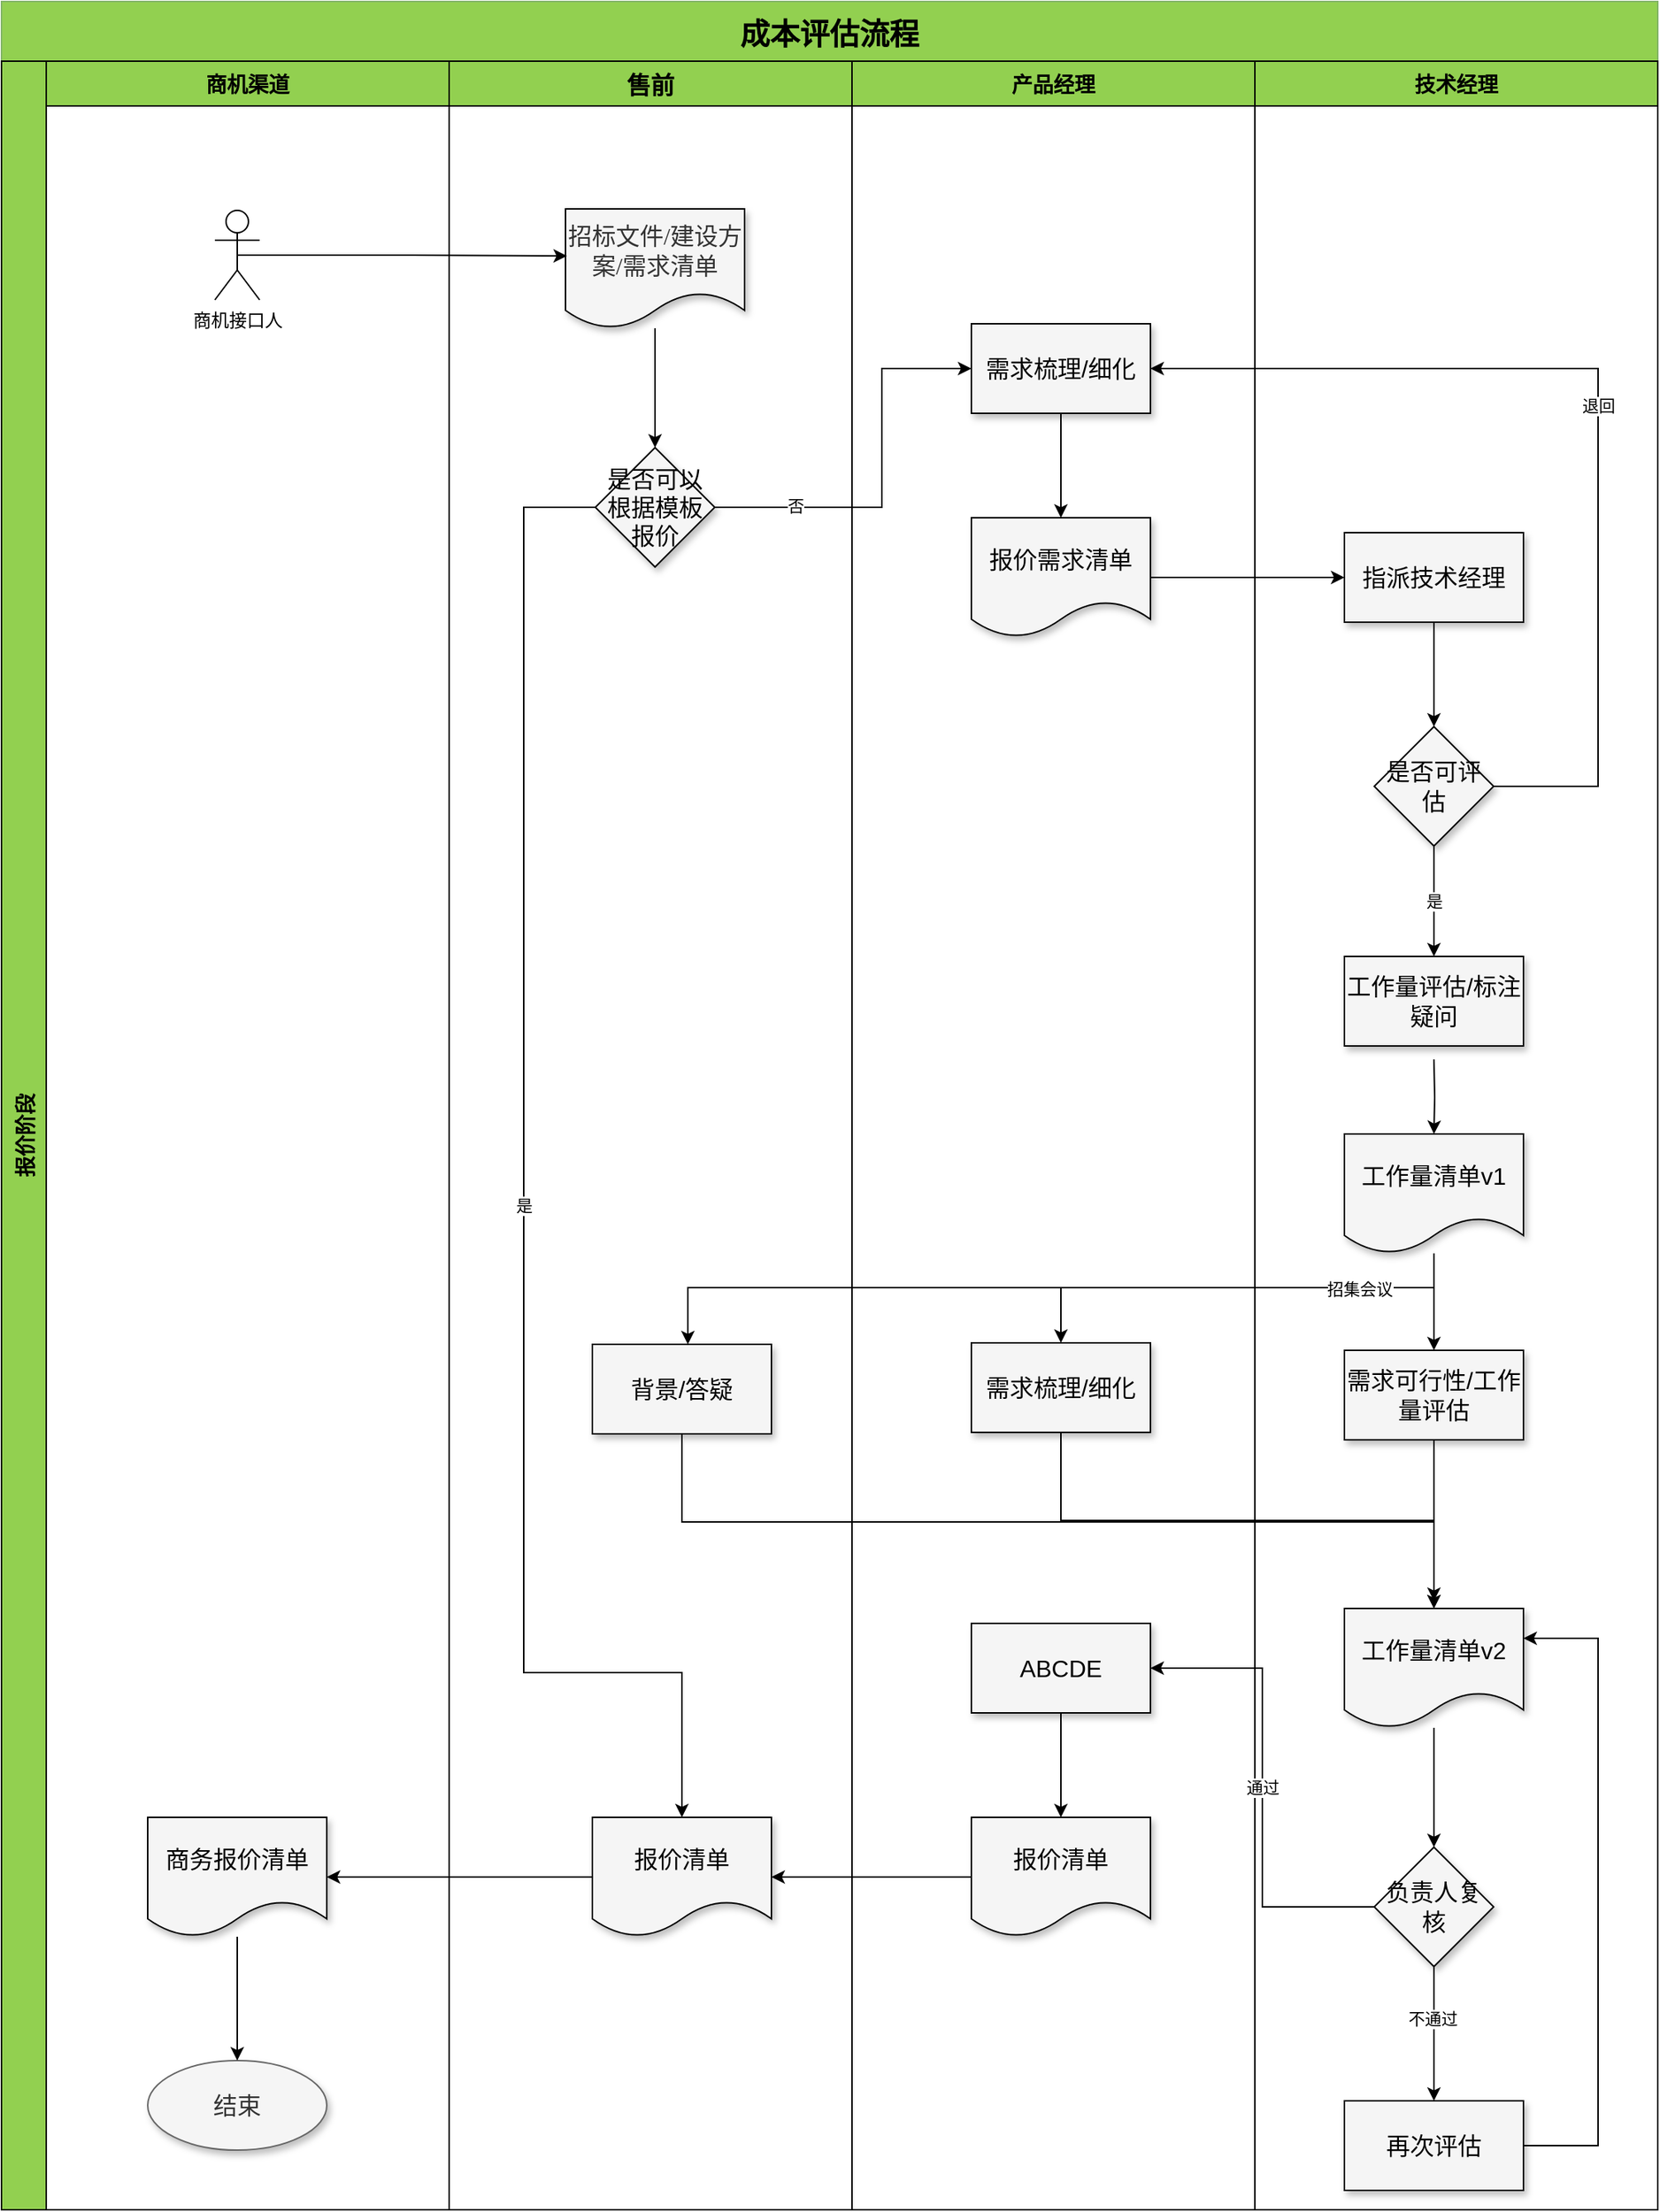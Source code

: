 <mxfile version="21.3.7" type="github">
  <diagram id="Nbi2OOFG4A7icGLgDpQb" name="第 1 页">
    <mxGraphModel dx="2261" dy="716" grid="1" gridSize="10" guides="1" tooltips="1" connect="1" arrows="1" fold="1" page="1" pageScale="1" pageWidth="827" pageHeight="1169" background="none" math="0" shadow="0">
      <root>
        <mxCell id="0" />
        <mxCell id="1" parent="0" />
        <mxCell id="kk27pRFW-uQP8ShshRhL-2" value="成本评估流程" style="swimlane;childLayout=stackLayout;resizeParent=1;resizeParentMax=0;horizontal=1;startSize=40;horizontalStack=0;fillColor=#92D050;strokeColor=#82b366;fontSize=20;spacingTop=4;spacingBottom=4;swimlaneFillColor=none;arcSize=15;perimeterSpacing=0;gradientColor=none;spacing=2;" parent="1" vertex="1">
          <mxGeometry x="-460" y="50" width="1110" height="1480" as="geometry">
            <mxRectangle x="220" y="250" width="100" height="30" as="alternateBounds" />
          </mxGeometry>
        </mxCell>
        <mxCell id="kk27pRFW-uQP8ShshRhL-3" value="报价阶段" style="swimlane;startSize=30;horizontal=0;fillColor=#92D050;fontSize=14;" parent="kk27pRFW-uQP8ShshRhL-2" vertex="1">
          <mxGeometry y="40" width="1110" height="1440" as="geometry" />
        </mxCell>
        <mxCell id="OawIMf_CP--zUOg47wnV-12" value="商机渠道" style="swimlane;startSize=30;fillColor=#92D050;fontSize=14;" parent="kk27pRFW-uQP8ShshRhL-3" vertex="1">
          <mxGeometry x="30" width="270" height="1440" as="geometry" />
        </mxCell>
        <mxCell id="o-PrR6LjQrGRHSx2saqF-1" value="商机接口人" style="shape=umlActor;verticalLabelPosition=bottom;verticalAlign=top;html=1;outlineConnect=0;" parent="OawIMf_CP--zUOg47wnV-12" vertex="1">
          <mxGeometry x="113" y="100" width="30" height="60" as="geometry" />
        </mxCell>
        <mxCell id="OPbE7t7HaxnLKORAEwCf-90" value="&lt;font data-font-src=&quot;https://fonts.cdnfonts.com/s/62899/chinese.msyh.woff&quot; face=&quot;Microsoft YaHei-2&quot; style=&quot;font-size: 16px;&quot;&gt;结束&lt;/font&gt;" style="ellipse;whiteSpace=wrap;html=1;shadow=1;sketch=0;fillColor=#f5f5f5;fontColor=#333333;strokeColor=#666666;" parent="OawIMf_CP--zUOg47wnV-12" vertex="1">
          <mxGeometry x="68" y="1340" width="120" height="60" as="geometry" />
        </mxCell>
        <mxCell id="RGuSKZrV8s-vLj_V1h9Q-22" value="" style="edgeStyle=orthogonalEdgeStyle;rounded=0;orthogonalLoop=1;jettySize=auto;html=1;" parent="OawIMf_CP--zUOg47wnV-12" source="RGuSKZrV8s-vLj_V1h9Q-18" target="OPbE7t7HaxnLKORAEwCf-90" edge="1">
          <mxGeometry relative="1" as="geometry" />
        </mxCell>
        <mxCell id="RGuSKZrV8s-vLj_V1h9Q-18" value="商务报价清单" style="shape=document;whiteSpace=wrap;html=1;boundedLbl=1;fontSize=16;fillColor=#F5F5F5;fontColor=#000000;shadow=1;sketch=0;" parent="OawIMf_CP--zUOg47wnV-12" vertex="1">
          <mxGeometry x="68" y="1177" width="120" height="80" as="geometry" />
        </mxCell>
        <mxCell id="OawIMf_CP--zUOg47wnV-13" value="技术经理" style="swimlane;fillColor=#92D050;fontSize=14;startSize=30;" parent="kk27pRFW-uQP8ShshRhL-3" vertex="1">
          <mxGeometry x="840" width="270" height="1440" as="geometry" />
        </mxCell>
        <mxCell id="U5idlx-Z1bSeRHIKyn_E-6" value="" style="edgeStyle=orthogonalEdgeStyle;rounded=0;orthogonalLoop=1;jettySize=auto;html=1;" edge="1" parent="OawIMf_CP--zUOg47wnV-13" source="fmweD9lnvznt-FNgvz4t-3" target="U5idlx-Z1bSeRHIKyn_E-5">
          <mxGeometry relative="1" as="geometry" />
        </mxCell>
        <mxCell id="fmweD9lnvznt-FNgvz4t-3" value="工作量清单v2" style="shape=document;whiteSpace=wrap;html=1;boundedLbl=1;fontSize=16;fillColor=#F5F5F5;fontColor=#000000;shadow=1;sketch=0;" parent="OawIMf_CP--zUOg47wnV-13" vertex="1">
          <mxGeometry x="60" y="1037" width="120" height="80" as="geometry" />
        </mxCell>
        <mxCell id="U5idlx-Z1bSeRHIKyn_E-2" value="" style="edgeStyle=orthogonalEdgeStyle;rounded=0;orthogonalLoop=1;jettySize=auto;html=1;" edge="1" parent="OawIMf_CP--zUOg47wnV-13" source="RGuSKZrV8s-vLj_V1h9Q-4" target="U5idlx-Z1bSeRHIKyn_E-1">
          <mxGeometry relative="1" as="geometry" />
        </mxCell>
        <mxCell id="RGuSKZrV8s-vLj_V1h9Q-4" value="指派技术经理" style="whiteSpace=wrap;html=1;fillColor=#F5F5F5;fontColor=#000000;shadow=1;sketch=0;fontSize=16;" parent="OawIMf_CP--zUOg47wnV-13" vertex="1">
          <mxGeometry x="60" y="316" width="120" height="60" as="geometry" />
        </mxCell>
        <mxCell id="RGuSKZrV8s-vLj_V1h9Q-9" value="" style="edgeStyle=orthogonalEdgeStyle;rounded=0;orthogonalLoop=1;jettySize=auto;html=1;" parent="OawIMf_CP--zUOg47wnV-13" target="RGuSKZrV8s-vLj_V1h9Q-8" edge="1">
          <mxGeometry relative="1" as="geometry">
            <mxPoint x="120" y="669" as="sourcePoint" />
          </mxGeometry>
        </mxCell>
        <mxCell id="RGuSKZrV8s-vLj_V1h9Q-6" value="工作量评估/标注疑问" style="whiteSpace=wrap;html=1;fontSize=16;fillColor=#F5F5F5;fontColor=#000000;shadow=1;sketch=0;" parent="OawIMf_CP--zUOg47wnV-13" vertex="1">
          <mxGeometry x="60" y="600" width="120" height="60" as="geometry" />
        </mxCell>
        <mxCell id="RGuSKZrV8s-vLj_V1h9Q-8" value="工作量清单v1" style="shape=document;whiteSpace=wrap;html=1;boundedLbl=1;fontSize=16;fillColor=#F5F5F5;fontColor=#000000;shadow=1;sketch=0;" parent="OawIMf_CP--zUOg47wnV-13" vertex="1">
          <mxGeometry x="60" y="719" width="120" height="80" as="geometry" />
        </mxCell>
        <mxCell id="U5idlx-Z1bSeRHIKyn_E-4" value="是" style="edgeStyle=orthogonalEdgeStyle;rounded=0;orthogonalLoop=1;jettySize=auto;html=1;exitX=0.5;exitY=1;exitDx=0;exitDy=0;entryX=0.5;entryY=0;entryDx=0;entryDy=0;" edge="1" parent="OawIMf_CP--zUOg47wnV-13" source="U5idlx-Z1bSeRHIKyn_E-1" target="RGuSKZrV8s-vLj_V1h9Q-6">
          <mxGeometry relative="1" as="geometry" />
        </mxCell>
        <mxCell id="U5idlx-Z1bSeRHIKyn_E-1" value="是否可评估" style="rhombus;whiteSpace=wrap;html=1;fontSize=16;fillColor=#F5F5F5;fontColor=#000000;shadow=1;sketch=0;" vertex="1" parent="OawIMf_CP--zUOg47wnV-13">
          <mxGeometry x="80" y="446" width="80" height="80" as="geometry" />
        </mxCell>
        <mxCell id="U5idlx-Z1bSeRHIKyn_E-8" value="" style="edgeStyle=orthogonalEdgeStyle;rounded=0;orthogonalLoop=1;jettySize=auto;html=1;" edge="1" parent="OawIMf_CP--zUOg47wnV-13" source="U5idlx-Z1bSeRHIKyn_E-5" target="U5idlx-Z1bSeRHIKyn_E-7">
          <mxGeometry relative="1" as="geometry" />
        </mxCell>
        <mxCell id="U5idlx-Z1bSeRHIKyn_E-10" value="不通过" style="edgeLabel;html=1;align=center;verticalAlign=middle;resizable=0;points=[];" vertex="1" connectable="0" parent="U5idlx-Z1bSeRHIKyn_E-8">
          <mxGeometry x="-0.233" y="-1" relative="1" as="geometry">
            <mxPoint as="offset" />
          </mxGeometry>
        </mxCell>
        <mxCell id="U5idlx-Z1bSeRHIKyn_E-5" value="负责人复核" style="rhombus;whiteSpace=wrap;html=1;fontSize=16;fillColor=#F5F5F5;fontColor=#000000;shadow=1;sketch=0;" vertex="1" parent="OawIMf_CP--zUOg47wnV-13">
          <mxGeometry x="80" y="1197" width="80" height="80" as="geometry" />
        </mxCell>
        <mxCell id="U5idlx-Z1bSeRHIKyn_E-9" style="edgeStyle=orthogonalEdgeStyle;rounded=0;orthogonalLoop=1;jettySize=auto;html=1;exitX=1;exitY=0.5;exitDx=0;exitDy=0;entryX=1;entryY=0.25;entryDx=0;entryDy=0;" edge="1" parent="OawIMf_CP--zUOg47wnV-13" source="U5idlx-Z1bSeRHIKyn_E-7" target="fmweD9lnvznt-FNgvz4t-3">
          <mxGeometry relative="1" as="geometry">
            <Array as="points">
              <mxPoint x="230" y="1397" />
              <mxPoint x="230" y="1057" />
            </Array>
          </mxGeometry>
        </mxCell>
        <mxCell id="U5idlx-Z1bSeRHIKyn_E-7" value="再次评估" style="whiteSpace=wrap;html=1;fontSize=16;fillColor=#F5F5F5;fontColor=#000000;shadow=1;sketch=0;" vertex="1" parent="OawIMf_CP--zUOg47wnV-13">
          <mxGeometry x="60" y="1367" width="120" height="60" as="geometry" />
        </mxCell>
        <mxCell id="OawIMf_CP--zUOg47wnV-14" value="售前" style="swimlane;startSize=30;fillColor=#92D050;fontSize=16;fontColor=#000000;" parent="kk27pRFW-uQP8ShshRhL-3" vertex="1">
          <mxGeometry x="300" width="270" height="1440" as="geometry" />
        </mxCell>
        <mxCell id="RGuSKZrV8s-vLj_V1h9Q-2" value="" style="edgeStyle=orthogonalEdgeStyle;rounded=0;orthogonalLoop=1;jettySize=auto;html=1;" parent="OawIMf_CP--zUOg47wnV-14" source="OawIMf_CP--zUOg47wnV-247" target="RGuSKZrV8s-vLj_V1h9Q-1" edge="1">
          <mxGeometry relative="1" as="geometry" />
        </mxCell>
        <mxCell id="OawIMf_CP--zUOg47wnV-247" value="&lt;font face=&quot;Microsoft YaHei-2&quot; data-font-src=&quot;https://fonts.cdnfonts.com/s/62899/chinese.msyh.woff&quot; style=&quot;font-size: 16px;&quot; color=&quot;#333333&quot;&gt;招标文件/建设方案/需求清单&lt;/font&gt;" style="shape=document;whiteSpace=wrap;html=1;boundedLbl=1;shadow=1;sketch=0;fontSize=12;fontColor=#FFC000;fillColor=#F5F5F5;" parent="OawIMf_CP--zUOg47wnV-14" vertex="1">
          <mxGeometry x="78" y="99" width="120" height="80" as="geometry" />
        </mxCell>
        <mxCell id="fmweD9lnvznt-FNgvz4t-6" style="edgeStyle=orthogonalEdgeStyle;rounded=0;orthogonalLoop=1;jettySize=auto;html=1;exitX=0.5;exitY=1;exitDx=0;exitDy=0;" parent="OawIMf_CP--zUOg47wnV-14" edge="1">
          <mxGeometry relative="1" as="geometry">
            <mxPoint x="660" y="1032" as="targetPoint" />
            <mxPoint x="156" y="919" as="sourcePoint" />
            <Array as="points">
              <mxPoint x="156" y="979" />
              <mxPoint x="660" y="979" />
            </Array>
          </mxGeometry>
        </mxCell>
        <mxCell id="o-PrR6LjQrGRHSx2saqF-11" value="背景/答疑" style="whiteSpace=wrap;html=1;fontSize=16;fillColor=#F5F5F5;fontColor=#000000;shadow=1;sketch=0;" parent="OawIMf_CP--zUOg47wnV-14" vertex="1">
          <mxGeometry x="96" y="860" width="120" height="60" as="geometry" />
        </mxCell>
        <mxCell id="RGuSKZrV8s-vLj_V1h9Q-23" value="是" style="edgeStyle=orthogonalEdgeStyle;rounded=0;orthogonalLoop=1;jettySize=auto;html=1;exitX=0;exitY=0.5;exitDx=0;exitDy=0;entryX=0.5;entryY=0;entryDx=0;entryDy=0;" parent="OawIMf_CP--zUOg47wnV-14" source="RGuSKZrV8s-vLj_V1h9Q-1" target="RGuSKZrV8s-vLj_V1h9Q-16" edge="1">
          <mxGeometry relative="1" as="geometry">
            <Array as="points">
              <mxPoint x="50" y="299" />
              <mxPoint x="50" y="1080" />
              <mxPoint x="156" y="1080" />
            </Array>
          </mxGeometry>
        </mxCell>
        <mxCell id="RGuSKZrV8s-vLj_V1h9Q-1" value="是否可以根据模板报价" style="rhombus;whiteSpace=wrap;html=1;fillColor=#F5F5F5;fontColor=#000000;shadow=1;sketch=0;fontSize=16;" parent="OawIMf_CP--zUOg47wnV-14" vertex="1">
          <mxGeometry x="98" y="259" width="80" height="80" as="geometry" />
        </mxCell>
        <mxCell id="RGuSKZrV8s-vLj_V1h9Q-16" value="报价清单" style="shape=document;whiteSpace=wrap;html=1;boundedLbl=1;fontSize=16;fillColor=#F5F5F5;fontColor=#000000;shadow=1;sketch=0;" parent="OawIMf_CP--zUOg47wnV-14" vertex="1">
          <mxGeometry x="96" y="1177" width="120" height="80" as="geometry" />
        </mxCell>
        <mxCell id="OPbE7t7HaxnLKORAEwCf-74" value="产品经理" style="swimlane;fillColor=#92D050;fontSize=14;startSize=30;" parent="kk27pRFW-uQP8ShshRhL-3" vertex="1">
          <mxGeometry x="570" width="270" height="1440" as="geometry" />
        </mxCell>
        <mxCell id="o-PrR6LjQrGRHSx2saqF-6" value="需求梳理/细化" style="whiteSpace=wrap;html=1;fillColor=#F5F5F5;fontColor=#000000;shadow=1;sketch=0;fontSize=16;" parent="OPbE7t7HaxnLKORAEwCf-74" vertex="1">
          <mxGeometry x="80" y="176" width="120" height="60" as="geometry" />
        </mxCell>
        <mxCell id="o-PrR6LjQrGRHSx2saqF-15" value="" style="edgeStyle=orthogonalEdgeStyle;rounded=0;orthogonalLoop=1;jettySize=auto;html=1;" parent="OPbE7t7HaxnLKORAEwCf-74" target="o-PrR6LjQrGRHSx2saqF-14" edge="1">
          <mxGeometry relative="1" as="geometry">
            <mxPoint x="390" y="802" as="sourcePoint" />
            <Array as="points">
              <mxPoint x="390" y="822" />
              <mxPoint x="140" y="822" />
            </Array>
          </mxGeometry>
        </mxCell>
        <mxCell id="o-PrR6LjQrGRHSx2saqF-9" value="报价需求清单" style="shape=document;whiteSpace=wrap;html=1;boundedLbl=1;fontSize=16;fillColor=#F5F5F5;fontColor=#000000;shadow=1;sketch=0;" parent="OPbE7t7HaxnLKORAEwCf-74" vertex="1">
          <mxGeometry x="80" y="306" width="120" height="80" as="geometry" />
        </mxCell>
        <mxCell id="o-PrR6LjQrGRHSx2saqF-10" value="" style="edgeStyle=orthogonalEdgeStyle;rounded=0;orthogonalLoop=1;jettySize=auto;html=1;" parent="OPbE7t7HaxnLKORAEwCf-74" source="o-PrR6LjQrGRHSx2saqF-6" target="o-PrR6LjQrGRHSx2saqF-9" edge="1">
          <mxGeometry relative="1" as="geometry" />
        </mxCell>
        <mxCell id="o-PrR6LjQrGRHSx2saqF-14" value="需求梳理/细化" style="whiteSpace=wrap;html=1;fontSize=16;fillColor=#F5F5F5;fontColor=#000000;shadow=1;sketch=0;" parent="OPbE7t7HaxnLKORAEwCf-74" vertex="1">
          <mxGeometry x="80" y="859" width="120" height="60" as="geometry" />
        </mxCell>
        <mxCell id="o-PrR6LjQrGRHSx2saqF-16" value="需求可行性/工作量评估" style="whiteSpace=wrap;html=1;fontSize=16;fillColor=#F5F5F5;fontColor=#000000;shadow=1;sketch=0;" parent="OPbE7t7HaxnLKORAEwCf-74" vertex="1">
          <mxGeometry x="330" y="864" width="120" height="60" as="geometry" />
        </mxCell>
        <mxCell id="RGuSKZrV8s-vLj_V1h9Q-14" value="" style="edgeStyle=orthogonalEdgeStyle;rounded=0;orthogonalLoop=1;jettySize=auto;html=1;" parent="OPbE7t7HaxnLKORAEwCf-74" source="RGuSKZrV8s-vLj_V1h9Q-11" target="RGuSKZrV8s-vLj_V1h9Q-13" edge="1">
          <mxGeometry relative="1" as="geometry" />
        </mxCell>
        <mxCell id="RGuSKZrV8s-vLj_V1h9Q-11" value="ABCDE" style="whiteSpace=wrap;html=1;fontSize=16;fillColor=#F5F5F5;fontColor=#000000;shadow=1;sketch=0;" parent="OPbE7t7HaxnLKORAEwCf-74" vertex="1">
          <mxGeometry x="80" y="1047" width="120" height="60" as="geometry" />
        </mxCell>
        <mxCell id="RGuSKZrV8s-vLj_V1h9Q-13" value="报价清单" style="shape=document;whiteSpace=wrap;html=1;boundedLbl=1;fontSize=16;fillColor=#F5F5F5;fontColor=#000000;shadow=1;sketch=0;" parent="OPbE7t7HaxnLKORAEwCf-74" vertex="1">
          <mxGeometry x="80" y="1177" width="120" height="80" as="geometry" />
        </mxCell>
        <mxCell id="o-PrR6LjQrGRHSx2saqF-8" style="edgeStyle=orthogonalEdgeStyle;rounded=0;orthogonalLoop=1;jettySize=auto;html=1;exitX=0.5;exitY=0.5;exitDx=0;exitDy=0;exitPerimeter=0;entryX=0.008;entryY=0.394;entryDx=0;entryDy=0;entryPerimeter=0;" parent="kk27pRFW-uQP8ShshRhL-3" source="o-PrR6LjQrGRHSx2saqF-1" target="OawIMf_CP--zUOg47wnV-247" edge="1">
          <mxGeometry relative="1" as="geometry" />
        </mxCell>
        <mxCell id="o-PrR6LjQrGRHSx2saqF-7" value="" style="edgeStyle=orthogonalEdgeStyle;rounded=0;orthogonalLoop=1;jettySize=auto;html=1;exitX=1;exitY=0.5;exitDx=0;exitDy=0;" parent="kk27pRFW-uQP8ShshRhL-3" source="RGuSKZrV8s-vLj_V1h9Q-1" target="o-PrR6LjQrGRHSx2saqF-6" edge="1">
          <mxGeometry relative="1" as="geometry">
            <Array as="points">
              <mxPoint x="590" y="299" />
              <mxPoint x="590" y="206" />
            </Array>
          </mxGeometry>
        </mxCell>
        <mxCell id="RGuSKZrV8s-vLj_V1h9Q-3" value="否" style="edgeLabel;html=1;align=center;verticalAlign=middle;resizable=0;points=[];" parent="o-PrR6LjQrGRHSx2saqF-7" vertex="1" connectable="0">
          <mxGeometry x="-0.593" y="1" relative="1" as="geometry">
            <mxPoint as="offset" />
          </mxGeometry>
        </mxCell>
        <mxCell id="o-PrR6LjQrGRHSx2saqF-13" value="" style="edgeStyle=orthogonalEdgeStyle;rounded=0;orthogonalLoop=1;jettySize=auto;html=1;" parent="kk27pRFW-uQP8ShshRhL-3" target="o-PrR6LjQrGRHSx2saqF-11" edge="1">
          <mxGeometry relative="1" as="geometry">
            <Array as="points">
              <mxPoint x="960" y="822" />
              <mxPoint x="460" y="822" />
            </Array>
            <mxPoint x="960" y="802" as="sourcePoint" />
          </mxGeometry>
        </mxCell>
        <mxCell id="o-PrR6LjQrGRHSx2saqF-18" value="招集会议" style="edgeLabel;html=1;align=center;verticalAlign=middle;resizable=0;points=[];" parent="o-PrR6LjQrGRHSx2saqF-13" vertex="1" connectable="0">
          <mxGeometry x="-0.748" y="1" relative="1" as="geometry">
            <mxPoint as="offset" />
          </mxGeometry>
        </mxCell>
        <mxCell id="fmweD9lnvznt-FNgvz4t-4" value="" style="edgeStyle=orthogonalEdgeStyle;rounded=0;orthogonalLoop=1;jettySize=auto;html=1;" parent="kk27pRFW-uQP8ShshRhL-3" source="o-PrR6LjQrGRHSx2saqF-16" target="fmweD9lnvznt-FNgvz4t-3" edge="1">
          <mxGeometry relative="1" as="geometry" />
        </mxCell>
        <mxCell id="fmweD9lnvznt-FNgvz4t-5" style="edgeStyle=orthogonalEdgeStyle;rounded=0;orthogonalLoop=1;jettySize=auto;html=1;exitX=0.5;exitY=1;exitDx=0;exitDy=0;entryX=0.5;entryY=0;entryDx=0;entryDy=0;" parent="kk27pRFW-uQP8ShshRhL-3" source="o-PrR6LjQrGRHSx2saqF-14" target="fmweD9lnvznt-FNgvz4t-3" edge="1">
          <mxGeometry relative="1" as="geometry" />
        </mxCell>
        <mxCell id="RGuSKZrV8s-vLj_V1h9Q-5" style="edgeStyle=orthogonalEdgeStyle;rounded=0;orthogonalLoop=1;jettySize=auto;html=1;exitX=1;exitY=0.5;exitDx=0;exitDy=0;entryX=0;entryY=0.5;entryDx=0;entryDy=0;" parent="kk27pRFW-uQP8ShshRhL-3" source="o-PrR6LjQrGRHSx2saqF-9" target="RGuSKZrV8s-vLj_V1h9Q-4" edge="1">
          <mxGeometry relative="1" as="geometry" />
        </mxCell>
        <mxCell id="RGuSKZrV8s-vLj_V1h9Q-10" value="" style="edgeStyle=orthogonalEdgeStyle;rounded=0;orthogonalLoop=1;jettySize=auto;html=1;" parent="kk27pRFW-uQP8ShshRhL-3" source="RGuSKZrV8s-vLj_V1h9Q-8" target="o-PrR6LjQrGRHSx2saqF-16" edge="1">
          <mxGeometry relative="1" as="geometry" />
        </mxCell>
        <mxCell id="RGuSKZrV8s-vLj_V1h9Q-12" value="通过" style="edgeStyle=orthogonalEdgeStyle;rounded=0;orthogonalLoop=1;jettySize=auto;html=1;exitX=0;exitY=0.5;exitDx=0;exitDy=0;entryX=1;entryY=0.5;entryDx=0;entryDy=0;" parent="kk27pRFW-uQP8ShshRhL-3" source="U5idlx-Z1bSeRHIKyn_E-5" target="RGuSKZrV8s-vLj_V1h9Q-11" edge="1">
          <mxGeometry relative="1" as="geometry" />
        </mxCell>
        <mxCell id="RGuSKZrV8s-vLj_V1h9Q-17" style="edgeStyle=orthogonalEdgeStyle;rounded=0;orthogonalLoop=1;jettySize=auto;html=1;exitX=0;exitY=0.5;exitDx=0;exitDy=0;entryX=1;entryY=0.5;entryDx=0;entryDy=0;" parent="kk27pRFW-uQP8ShshRhL-3" source="RGuSKZrV8s-vLj_V1h9Q-13" target="RGuSKZrV8s-vLj_V1h9Q-16" edge="1">
          <mxGeometry relative="1" as="geometry" />
        </mxCell>
        <mxCell id="RGuSKZrV8s-vLj_V1h9Q-19" style="edgeStyle=orthogonalEdgeStyle;rounded=0;orthogonalLoop=1;jettySize=auto;html=1;exitX=0;exitY=0.5;exitDx=0;exitDy=0;" parent="kk27pRFW-uQP8ShshRhL-3" source="RGuSKZrV8s-vLj_V1h9Q-16" target="RGuSKZrV8s-vLj_V1h9Q-18" edge="1">
          <mxGeometry relative="1" as="geometry" />
        </mxCell>
        <mxCell id="U5idlx-Z1bSeRHIKyn_E-3" value="退回" style="edgeStyle=orthogonalEdgeStyle;rounded=0;orthogonalLoop=1;jettySize=auto;html=1;exitX=1;exitY=0.5;exitDx=0;exitDy=0;entryX=1;entryY=0.5;entryDx=0;entryDy=0;" edge="1" parent="kk27pRFW-uQP8ShshRhL-3" source="U5idlx-Z1bSeRHIKyn_E-1" target="o-PrR6LjQrGRHSx2saqF-6">
          <mxGeometry relative="1" as="geometry">
            <Array as="points">
              <mxPoint x="1070" y="486" />
              <mxPoint x="1070" y="206" />
            </Array>
          </mxGeometry>
        </mxCell>
      </root>
    </mxGraphModel>
  </diagram>
</mxfile>

